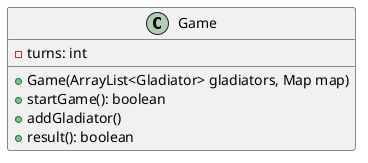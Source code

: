 @startuml
class Game {
    -turns: int
    +Game(ArrayList<Gladiator> gladiators, Map map)
    +startGame(): boolean
    +addGladiator()
    +result(): boolean
}
@enduml